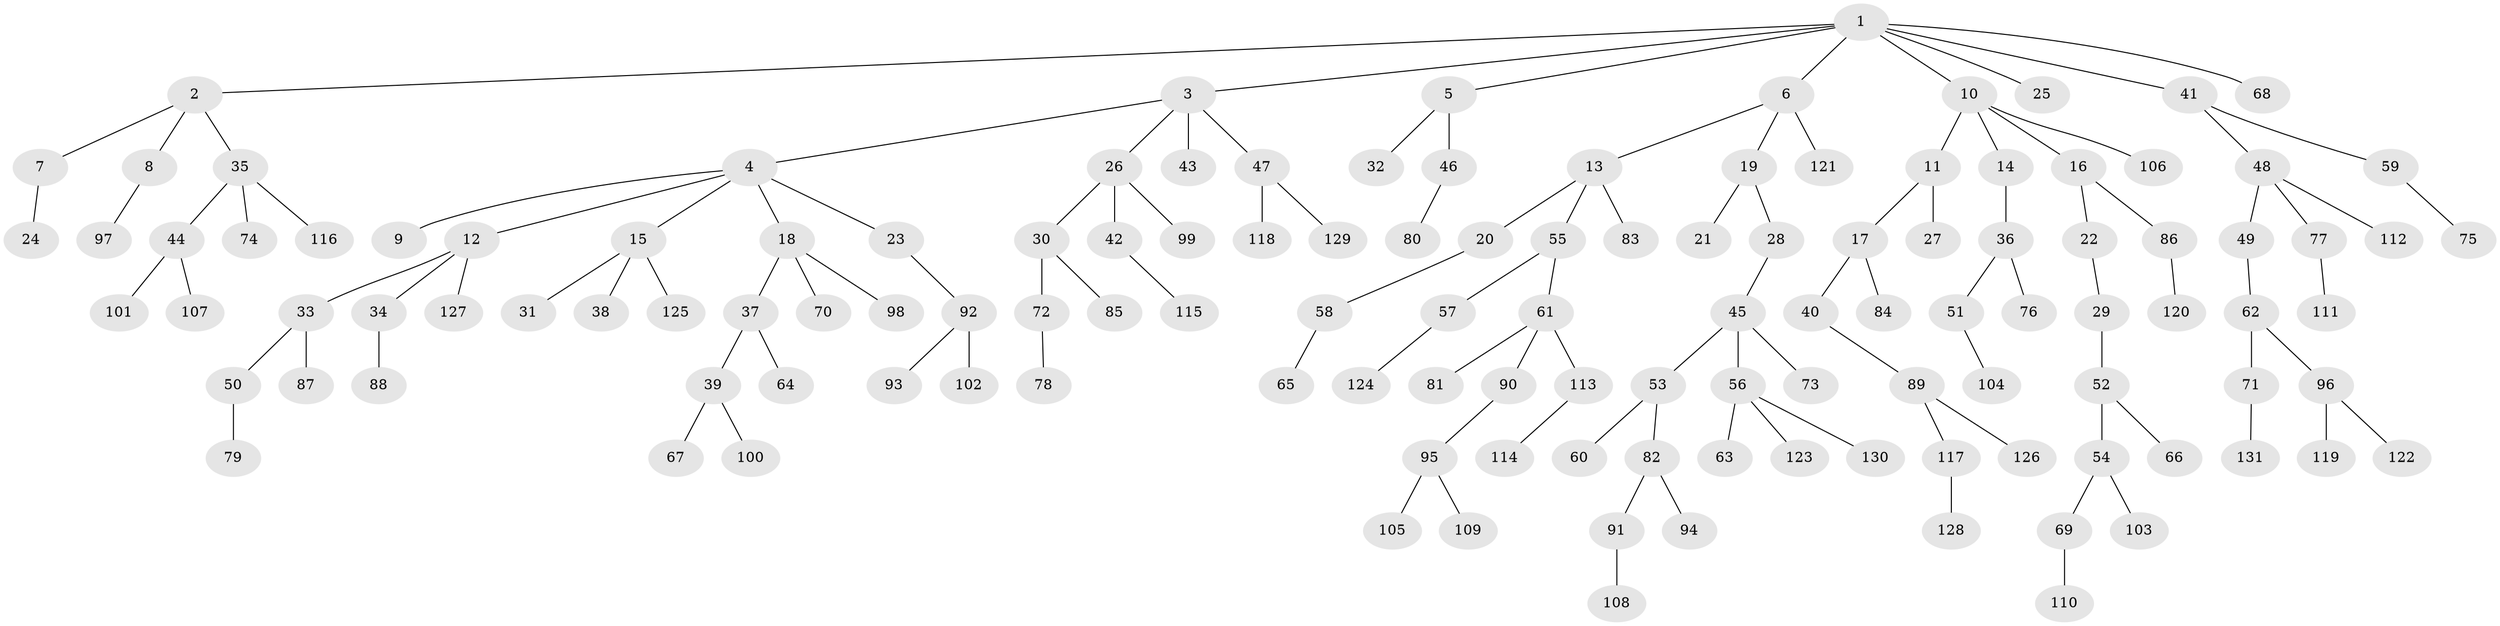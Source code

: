 // Generated by graph-tools (version 1.1) at 2025/50/03/09/25 03:50:16]
// undirected, 131 vertices, 130 edges
graph export_dot {
graph [start="1"]
  node [color=gray90,style=filled];
  1;
  2;
  3;
  4;
  5;
  6;
  7;
  8;
  9;
  10;
  11;
  12;
  13;
  14;
  15;
  16;
  17;
  18;
  19;
  20;
  21;
  22;
  23;
  24;
  25;
  26;
  27;
  28;
  29;
  30;
  31;
  32;
  33;
  34;
  35;
  36;
  37;
  38;
  39;
  40;
  41;
  42;
  43;
  44;
  45;
  46;
  47;
  48;
  49;
  50;
  51;
  52;
  53;
  54;
  55;
  56;
  57;
  58;
  59;
  60;
  61;
  62;
  63;
  64;
  65;
  66;
  67;
  68;
  69;
  70;
  71;
  72;
  73;
  74;
  75;
  76;
  77;
  78;
  79;
  80;
  81;
  82;
  83;
  84;
  85;
  86;
  87;
  88;
  89;
  90;
  91;
  92;
  93;
  94;
  95;
  96;
  97;
  98;
  99;
  100;
  101;
  102;
  103;
  104;
  105;
  106;
  107;
  108;
  109;
  110;
  111;
  112;
  113;
  114;
  115;
  116;
  117;
  118;
  119;
  120;
  121;
  122;
  123;
  124;
  125;
  126;
  127;
  128;
  129;
  130;
  131;
  1 -- 2;
  1 -- 3;
  1 -- 5;
  1 -- 6;
  1 -- 10;
  1 -- 25;
  1 -- 41;
  1 -- 68;
  2 -- 7;
  2 -- 8;
  2 -- 35;
  3 -- 4;
  3 -- 26;
  3 -- 43;
  3 -- 47;
  4 -- 9;
  4 -- 12;
  4 -- 15;
  4 -- 18;
  4 -- 23;
  5 -- 32;
  5 -- 46;
  6 -- 13;
  6 -- 19;
  6 -- 121;
  7 -- 24;
  8 -- 97;
  10 -- 11;
  10 -- 14;
  10 -- 16;
  10 -- 106;
  11 -- 17;
  11 -- 27;
  12 -- 33;
  12 -- 34;
  12 -- 127;
  13 -- 20;
  13 -- 55;
  13 -- 83;
  14 -- 36;
  15 -- 31;
  15 -- 38;
  15 -- 125;
  16 -- 22;
  16 -- 86;
  17 -- 40;
  17 -- 84;
  18 -- 37;
  18 -- 70;
  18 -- 98;
  19 -- 21;
  19 -- 28;
  20 -- 58;
  22 -- 29;
  23 -- 92;
  26 -- 30;
  26 -- 42;
  26 -- 99;
  28 -- 45;
  29 -- 52;
  30 -- 72;
  30 -- 85;
  33 -- 50;
  33 -- 87;
  34 -- 88;
  35 -- 44;
  35 -- 74;
  35 -- 116;
  36 -- 51;
  36 -- 76;
  37 -- 39;
  37 -- 64;
  39 -- 67;
  39 -- 100;
  40 -- 89;
  41 -- 48;
  41 -- 59;
  42 -- 115;
  44 -- 101;
  44 -- 107;
  45 -- 53;
  45 -- 56;
  45 -- 73;
  46 -- 80;
  47 -- 118;
  47 -- 129;
  48 -- 49;
  48 -- 77;
  48 -- 112;
  49 -- 62;
  50 -- 79;
  51 -- 104;
  52 -- 54;
  52 -- 66;
  53 -- 60;
  53 -- 82;
  54 -- 69;
  54 -- 103;
  55 -- 57;
  55 -- 61;
  56 -- 63;
  56 -- 123;
  56 -- 130;
  57 -- 124;
  58 -- 65;
  59 -- 75;
  61 -- 81;
  61 -- 90;
  61 -- 113;
  62 -- 71;
  62 -- 96;
  69 -- 110;
  71 -- 131;
  72 -- 78;
  77 -- 111;
  82 -- 91;
  82 -- 94;
  86 -- 120;
  89 -- 117;
  89 -- 126;
  90 -- 95;
  91 -- 108;
  92 -- 93;
  92 -- 102;
  95 -- 105;
  95 -- 109;
  96 -- 119;
  96 -- 122;
  113 -- 114;
  117 -- 128;
}
